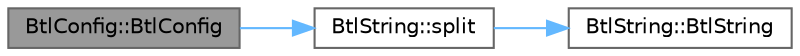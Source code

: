 digraph "BtlConfig::BtlConfig"
{
 // LATEX_PDF_SIZE
  bgcolor="transparent";
  edge [fontname=Helvetica,fontsize=10,labelfontname=Helvetica,labelfontsize=10];
  node [fontname=Helvetica,fontsize=10,shape=box,height=0.2,width=0.4];
  rankdir="LR";
  Node1 [id="Node000001",label="BtlConfig::BtlConfig",height=0.2,width=0.4,color="gray40", fillcolor="grey60", style="filled", fontcolor="black",tooltip=" "];
  Node1 -> Node2 [id="edge1_Node000001_Node000002",color="steelblue1",style="solid",tooltip=" "];
  Node2 [id="Node000002",label="BtlString::split",height=0.2,width=0.4,color="grey40", fillcolor="white", style="filled",URL="$class_btl_string.html#aa25e5c2614764820d9fa7b1c3dfe70bb",tooltip=" "];
  Node2 -> Node3 [id="edge2_Node000002_Node000003",color="steelblue1",style="solid",tooltip=" "];
  Node3 [id="Node000003",label="BtlString::BtlString",height=0.2,width=0.4,color="grey40", fillcolor="white", style="filled",URL="$class_btl_string.html#a27885d5b08af9f43c3ededc3925b5a9c",tooltip=" "];
}
